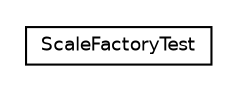 #!/usr/local/bin/dot
#
# Class diagram 
# Generated by UMLGraph version R5_6-24-gf6e263 (http://www.umlgraph.org/)
#

digraph G {
	edge [fontname="Helvetica",fontsize=10,labelfontname="Helvetica",labelfontsize=10];
	node [fontname="Helvetica",fontsize=10,shape=plaintext];
	nodesep=0.25;
	ranksep=0.5;
	// com.rockhoppertech.music.scale.ScaleFactoryTest
	c191 [label=<<table title="com.rockhoppertech.music.scale.ScaleFactoryTest" border="0" cellborder="1" cellspacing="0" cellpadding="2" port="p" href="./ScaleFactoryTest.html">
		<tr><td><table border="0" cellspacing="0" cellpadding="1">
<tr><td align="center" balign="center"> ScaleFactoryTest </td></tr>
		</table></td></tr>
		</table>>, URL="./ScaleFactoryTest.html", fontname="Helvetica", fontcolor="black", fontsize=9.0];
}


